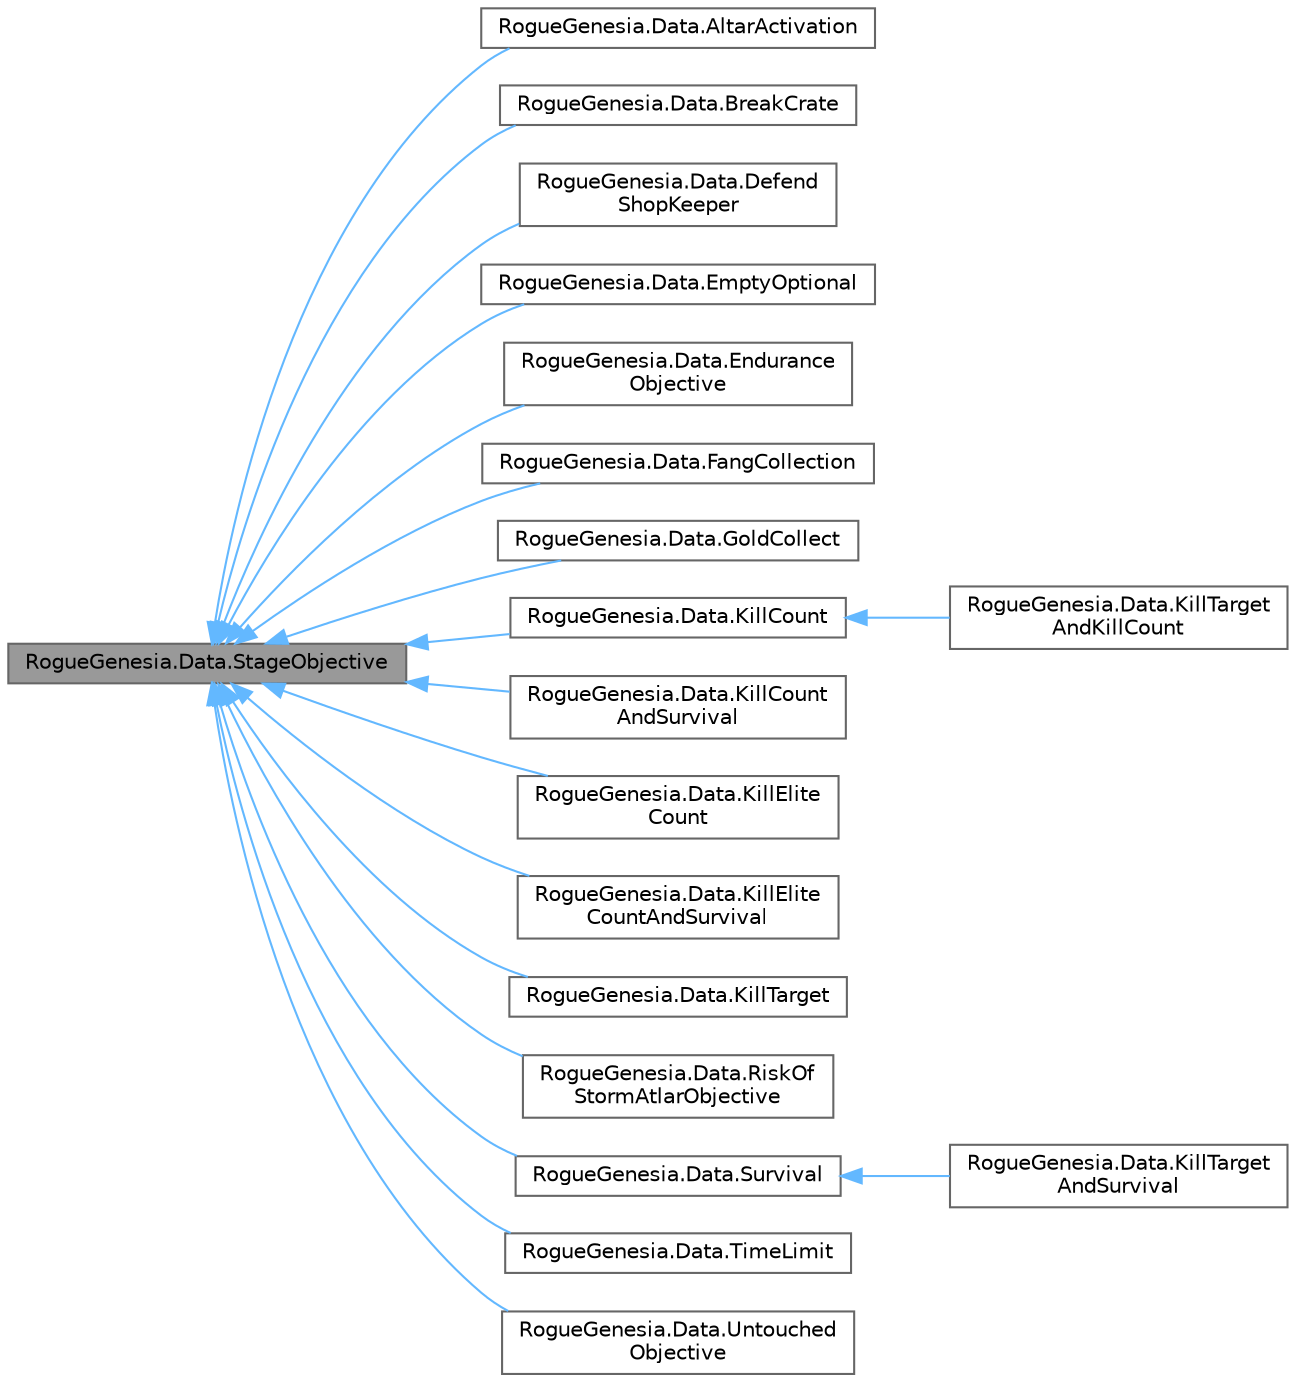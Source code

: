 digraph "RogueGenesia.Data.StageObjective"
{
 // LATEX_PDF_SIZE
  bgcolor="transparent";
  edge [fontname=Helvetica,fontsize=10,labelfontname=Helvetica,labelfontsize=10];
  node [fontname=Helvetica,fontsize=10,shape=box,height=0.2,width=0.4];
  rankdir="LR";
  Node1 [label="RogueGenesia.Data.StageObjective",height=0.2,width=0.4,color="gray40", fillcolor="grey60", style="filled", fontcolor="black",tooltip=" "];
  Node1 -> Node2 [dir="back",color="steelblue1",style="solid"];
  Node2 [label="RogueGenesia.Data.AltarActivation",height=0.2,width=0.4,color="gray40", fillcolor="white", style="filled",URL="$class_rogue_genesia_1_1_data_1_1_altar_activation.html",tooltip=" "];
  Node1 -> Node3 [dir="back",color="steelblue1",style="solid"];
  Node3 [label="RogueGenesia.Data.BreakCrate",height=0.2,width=0.4,color="gray40", fillcolor="white", style="filled",URL="$class_rogue_genesia_1_1_data_1_1_break_crate.html",tooltip=" "];
  Node1 -> Node4 [dir="back",color="steelblue1",style="solid"];
  Node4 [label="RogueGenesia.Data.Defend\lShopKeeper",height=0.2,width=0.4,color="gray40", fillcolor="white", style="filled",URL="$class_rogue_genesia_1_1_data_1_1_defend_shop_keeper.html",tooltip=" "];
  Node1 -> Node5 [dir="back",color="steelblue1",style="solid"];
  Node5 [label="RogueGenesia.Data.EmptyOptional",height=0.2,width=0.4,color="gray40", fillcolor="white", style="filled",URL="$class_rogue_genesia_1_1_data_1_1_empty_optional.html",tooltip=" "];
  Node1 -> Node6 [dir="back",color="steelblue1",style="solid"];
  Node6 [label="RogueGenesia.Data.Endurance\lObjective",height=0.2,width=0.4,color="gray40", fillcolor="white", style="filled",URL="$class_rogue_genesia_1_1_data_1_1_endurance_objective.html",tooltip=" "];
  Node1 -> Node7 [dir="back",color="steelblue1",style="solid"];
  Node7 [label="RogueGenesia.Data.FangCollection",height=0.2,width=0.4,color="gray40", fillcolor="white", style="filled",URL="$class_rogue_genesia_1_1_data_1_1_fang_collection.html",tooltip=" "];
  Node1 -> Node8 [dir="back",color="steelblue1",style="solid"];
  Node8 [label="RogueGenesia.Data.GoldCollect",height=0.2,width=0.4,color="gray40", fillcolor="white", style="filled",URL="$class_rogue_genesia_1_1_data_1_1_gold_collect.html",tooltip=" "];
  Node1 -> Node9 [dir="back",color="steelblue1",style="solid"];
  Node9 [label="RogueGenesia.Data.KillCount",height=0.2,width=0.4,color="gray40", fillcolor="white", style="filled",URL="$class_rogue_genesia_1_1_data_1_1_kill_count.html",tooltip=" "];
  Node9 -> Node10 [dir="back",color="steelblue1",style="solid"];
  Node10 [label="RogueGenesia.Data.KillTarget\lAndKillCount",height=0.2,width=0.4,color="gray40", fillcolor="white", style="filled",URL="$class_rogue_genesia_1_1_data_1_1_kill_target_and_kill_count.html",tooltip=" "];
  Node1 -> Node11 [dir="back",color="steelblue1",style="solid"];
  Node11 [label="RogueGenesia.Data.KillCount\lAndSurvival",height=0.2,width=0.4,color="gray40", fillcolor="white", style="filled",URL="$class_rogue_genesia_1_1_data_1_1_kill_count_and_survival.html",tooltip=" "];
  Node1 -> Node12 [dir="back",color="steelblue1",style="solid"];
  Node12 [label="RogueGenesia.Data.KillElite\lCount",height=0.2,width=0.4,color="gray40", fillcolor="white", style="filled",URL="$class_rogue_genesia_1_1_data_1_1_kill_elite_count.html",tooltip=" "];
  Node1 -> Node13 [dir="back",color="steelblue1",style="solid"];
  Node13 [label="RogueGenesia.Data.KillElite\lCountAndSurvival",height=0.2,width=0.4,color="gray40", fillcolor="white", style="filled",URL="$class_rogue_genesia_1_1_data_1_1_kill_elite_count_and_survival.html",tooltip=" "];
  Node1 -> Node14 [dir="back",color="steelblue1",style="solid"];
  Node14 [label="RogueGenesia.Data.KillTarget",height=0.2,width=0.4,color="gray40", fillcolor="white", style="filled",URL="$class_rogue_genesia_1_1_data_1_1_kill_target.html",tooltip=" "];
  Node1 -> Node15 [dir="back",color="steelblue1",style="solid"];
  Node15 [label="RogueGenesia.Data.RiskOf\lStormAtlarObjective",height=0.2,width=0.4,color="gray40", fillcolor="white", style="filled",URL="$class_rogue_genesia_1_1_data_1_1_risk_of_storm_atlar_objective.html",tooltip=" "];
  Node1 -> Node16 [dir="back",color="steelblue1",style="solid"];
  Node16 [label="RogueGenesia.Data.Survival",height=0.2,width=0.4,color="gray40", fillcolor="white", style="filled",URL="$class_rogue_genesia_1_1_data_1_1_survival.html",tooltip=" "];
  Node16 -> Node17 [dir="back",color="steelblue1",style="solid"];
  Node17 [label="RogueGenesia.Data.KillTarget\lAndSurvival",height=0.2,width=0.4,color="gray40", fillcolor="white", style="filled",URL="$class_rogue_genesia_1_1_data_1_1_kill_target_and_survival.html",tooltip=" "];
  Node1 -> Node18 [dir="back",color="steelblue1",style="solid"];
  Node18 [label="RogueGenesia.Data.TimeLimit",height=0.2,width=0.4,color="gray40", fillcolor="white", style="filled",URL="$class_rogue_genesia_1_1_data_1_1_time_limit.html",tooltip=" "];
  Node1 -> Node19 [dir="back",color="steelblue1",style="solid"];
  Node19 [label="RogueGenesia.Data.Untouched\lObjective",height=0.2,width=0.4,color="gray40", fillcolor="white", style="filled",URL="$class_rogue_genesia_1_1_data_1_1_untouched_objective.html",tooltip=" "];
}
